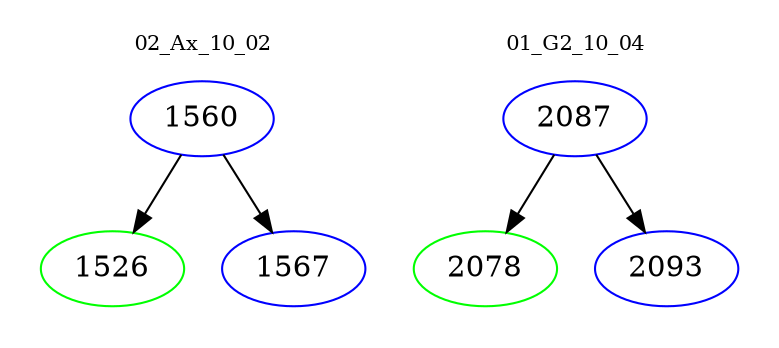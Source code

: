 digraph{
subgraph cluster_0 {
color = white
label = "02_Ax_10_02";
fontsize=10;
T0_1560 [label="1560", color="blue"]
T0_1560 -> T0_1526 [color="black"]
T0_1526 [label="1526", color="green"]
T0_1560 -> T0_1567 [color="black"]
T0_1567 [label="1567", color="blue"]
}
subgraph cluster_1 {
color = white
label = "01_G2_10_04";
fontsize=10;
T1_2087 [label="2087", color="blue"]
T1_2087 -> T1_2078 [color="black"]
T1_2078 [label="2078", color="green"]
T1_2087 -> T1_2093 [color="black"]
T1_2093 [label="2093", color="blue"]
}
}
